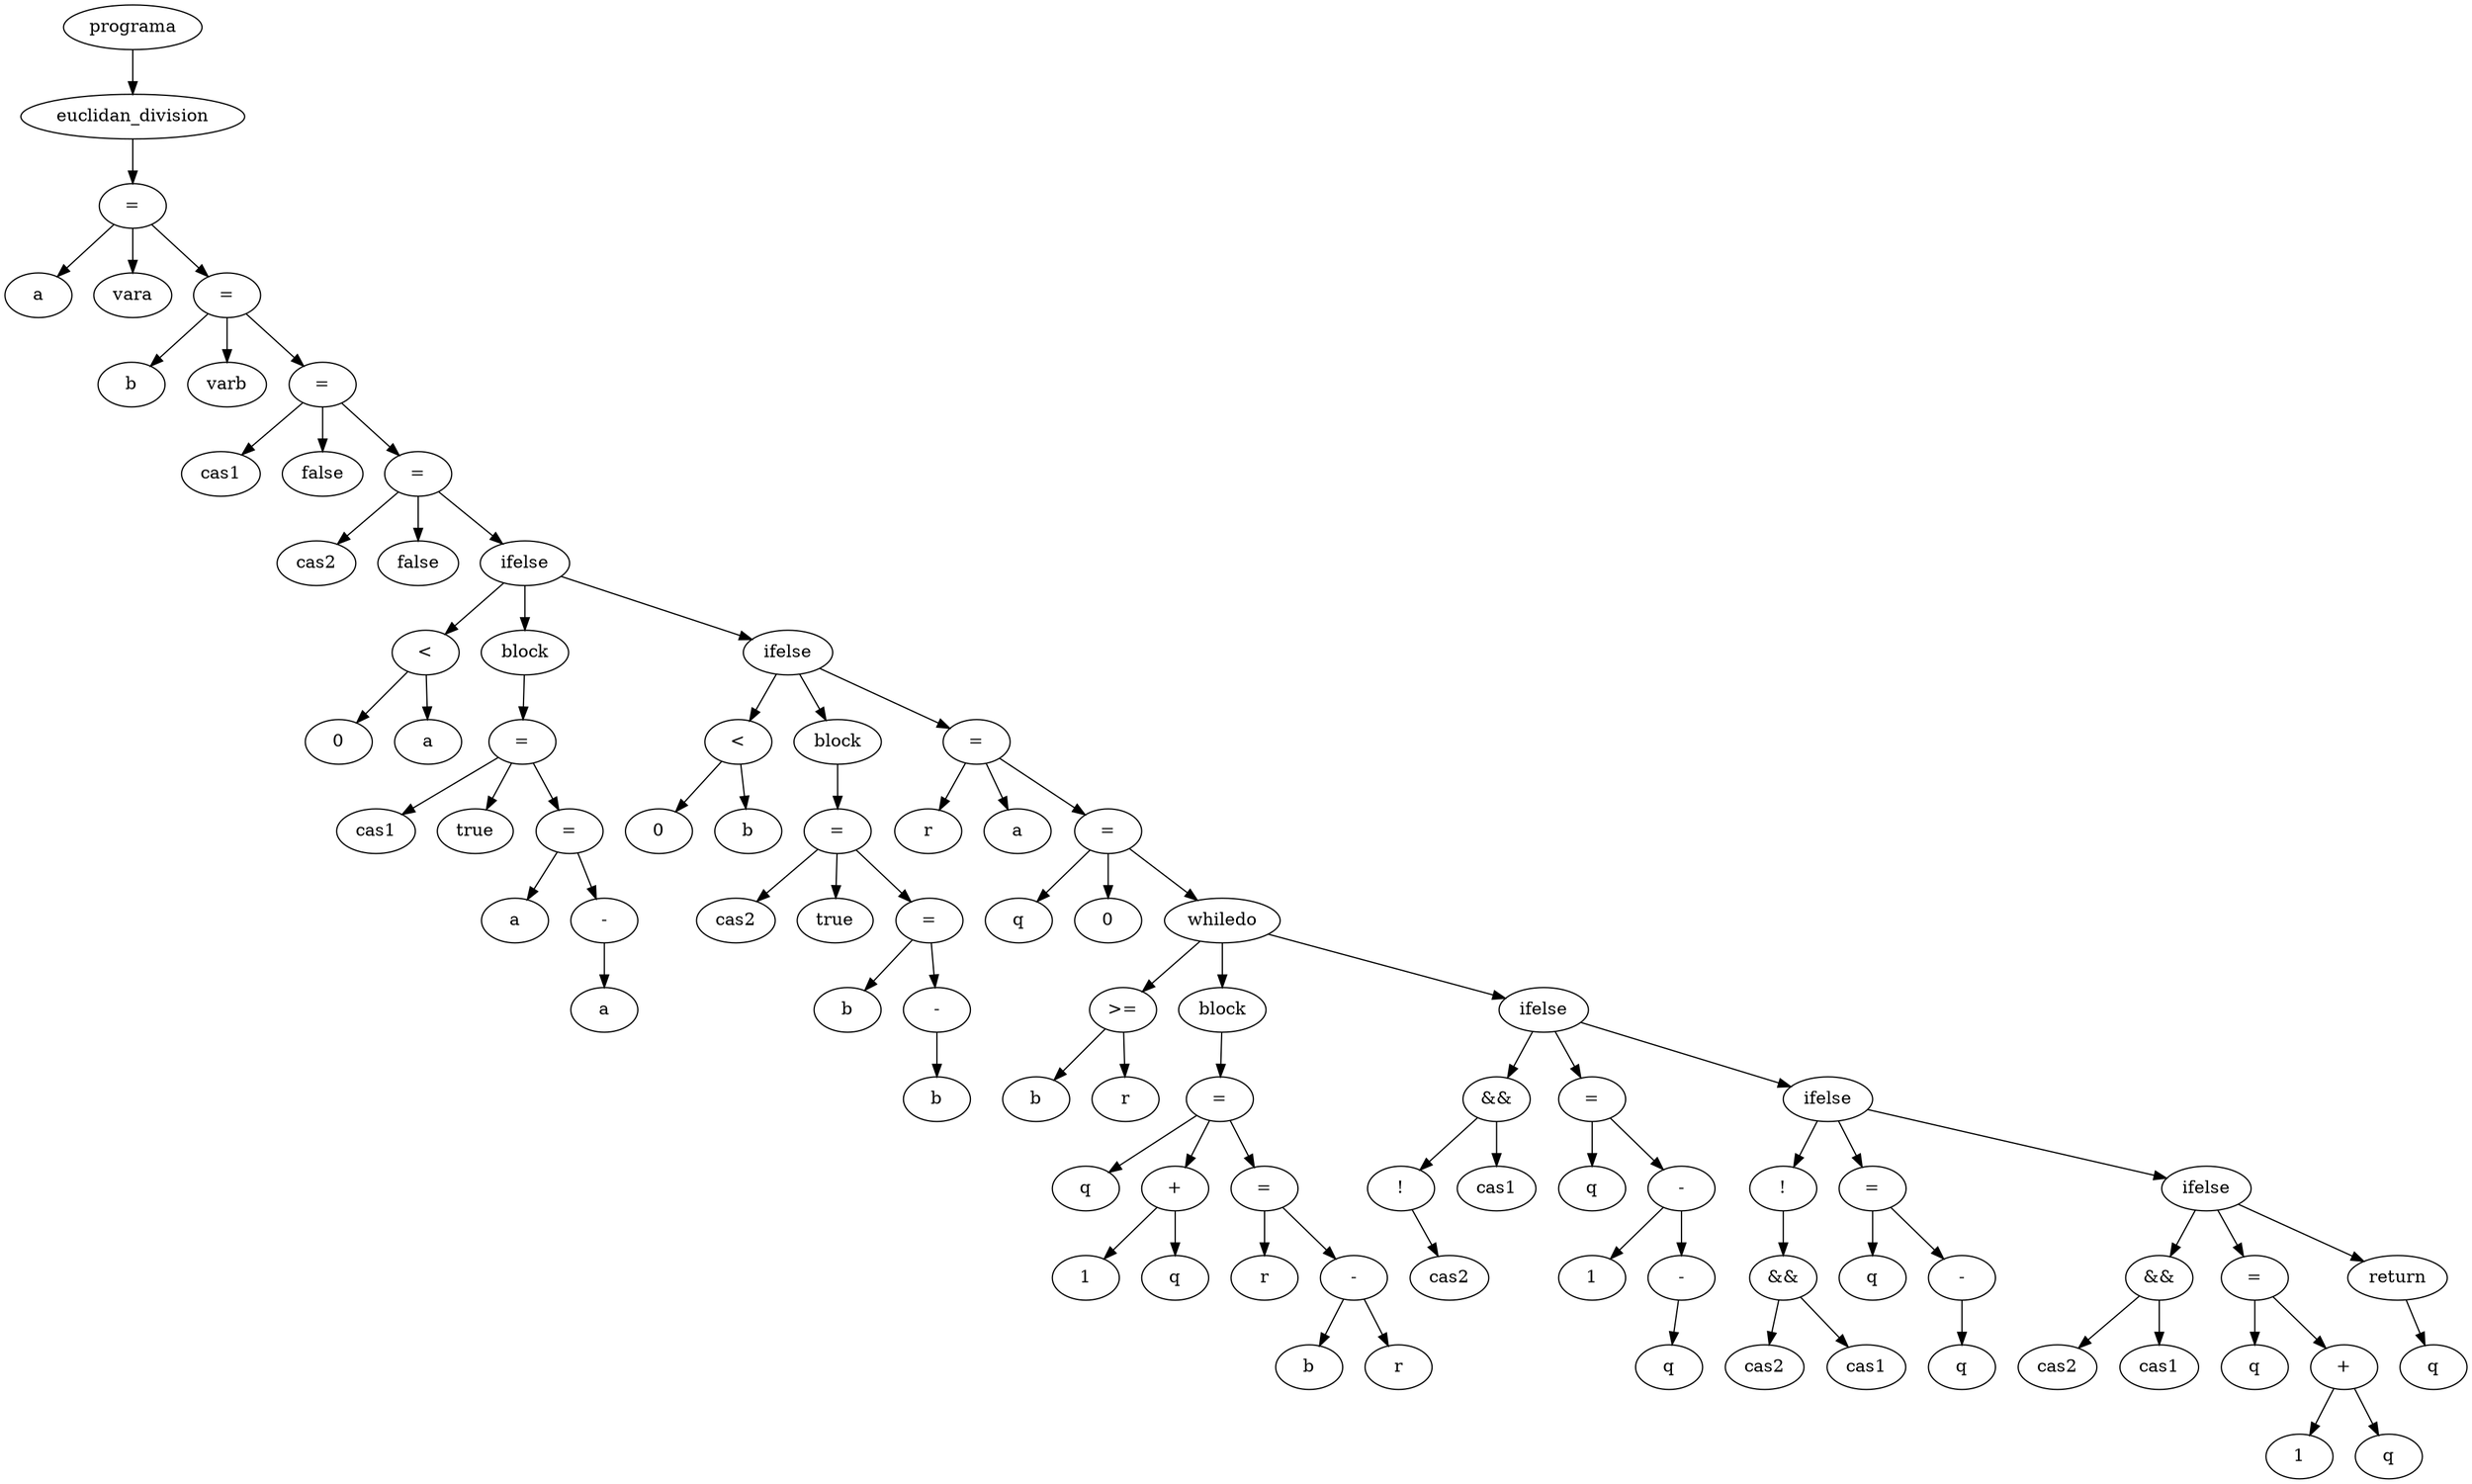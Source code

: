 digraph G {
node_0x1292b60 [label="programa"]
node_0x1292b10 [label="euclidan_division"]
node_0x1292b60 -> node_0x1292b10
node_0x1290750 [label="="]
node_0x1292b10 -> node_0x1290750
node_0x12906b0 [label="a"]
node_0x1290750 -> node_0x12906b0
node_0x1290700 [label="vara"]
node_0x1290750 -> node_0x1290700
node_0x1290860 [label="="]
node_0x1290750 -> node_0x1290860
node_0x12907c0 [label="b"]
node_0x1290860 -> node_0x12907c0
node_0x1290810 [label="varb"]
node_0x1290860 -> node_0x1290810
node_0x12909c0 [label="="]
node_0x1290860 -> node_0x12909c0
node_0x12908d0 [label="cas1"]
node_0x12909c0 -> node_0x12908d0
node_0x1290970 [label="false"]
node_0x12909c0 -> node_0x1290970
node_0x1290b20 [label="="]
node_0x12909c0 -> node_0x1290b20
node_0x1290a30 [label="cas2"]
node_0x1290b20 -> node_0x1290a30
node_0x1290ad0 [label="false"]
node_0x1290b20 -> node_0x1290ad0
node_0x1291020 [label="ifelse"]
node_0x1290b20 -> node_0x1291020
node_0x1290be0 [label="<"]
node_0x1291020 -> node_0x1290be0
node_0x1290c80 [label="0"]
node_0x1290be0 -> node_0x1290c80
node_0x1290b90 [label="a"]
node_0x1290be0 -> node_0x1290b90
node_0x1290fd0 [label="block"]
node_0x1291020 -> node_0x1290fd0
node_0x1290de0 [label="="]
node_0x1290fd0 -> node_0x1290de0
node_0x1290cf0 [label="cas1"]
node_0x1290de0 -> node_0x1290cf0
node_0x1290d90 [label="true"]
node_0x1290de0 -> node_0x1290d90
node_0x1290f40 [label="="]
node_0x1290de0 -> node_0x1290f40
node_0x1290e50 [label="a"]
node_0x1290f40 -> node_0x1290e50
node_0x1290ea0 [label="-"]
node_0x1290f40 -> node_0x1290ea0
node_0x1290ef0 [label="a"]
node_0x1290ea0 -> node_0x1290ef0
node_0x1291520 [label="ifelse"]
node_0x1291020 -> node_0x1291520
node_0x12910e0 [label="<"]
node_0x1291520 -> node_0x12910e0
node_0x1291180 [label="0"]
node_0x12910e0 -> node_0x1291180
node_0x1291090 [label="b"]
node_0x12910e0 -> node_0x1291090
node_0x12914d0 [label="block"]
node_0x1291520 -> node_0x12914d0
node_0x12912e0 [label="="]
node_0x12914d0 -> node_0x12912e0
node_0x12911f0 [label="cas2"]
node_0x12912e0 -> node_0x12911f0
node_0x1291290 [label="true"]
node_0x12912e0 -> node_0x1291290
node_0x1291440 [label="="]
node_0x12912e0 -> node_0x1291440
node_0x1291350 [label="b"]
node_0x1291440 -> node_0x1291350
node_0x12913a0 [label="-"]
node_0x1291440 -> node_0x12913a0
node_0x12913f0 [label="b"]
node_0x12913a0 -> node_0x12913f0
node_0x1291630 [label="="]
node_0x1291520 -> node_0x1291630
node_0x1291590 [label="r"]
node_0x1291630 -> node_0x1291590
node_0x12915e0 [label="a"]
node_0x1291630 -> node_0x12915e0
node_0x1291790 [label="="]
node_0x1291630 -> node_0x1291790
node_0x12916a0 [label="q"]
node_0x1291790 -> node_0x12916a0
node_0x1291740 [label="0"]
node_0x1291790 -> node_0x1291740
node_0x1291d70 [label="whiledo"]
node_0x1291790 -> node_0x1291d70
node_0x1291850 [label=">="]
node_0x1291d70 -> node_0x1291850
node_0x12918a0 [label="b"]
node_0x1291850 -> node_0x12918a0
node_0x1291800 [label="r"]
node_0x1291850 -> node_0x1291800
node_0x1291d20 [label="block"]
node_0x1291d70 -> node_0x1291d20
node_0x1291ac0 [label="="]
node_0x1291d20 -> node_0x1291ac0
node_0x1291910 [label="q"]
node_0x1291ac0 -> node_0x1291910
node_0x12919b0 [label="+"]
node_0x1291ac0 -> node_0x12919b0
node_0x1291a50 [label="1"]
node_0x12919b0 -> node_0x1291a50
node_0x1291960 [label="q"]
node_0x12919b0 -> node_0x1291960
node_0x1291c90 [label="="]
node_0x1291ac0 -> node_0x1291c90
node_0x1291b30 [label="r"]
node_0x1291c90 -> node_0x1291b30
node_0x1291bd0 [label="-"]
node_0x1291c90 -> node_0x1291bd0
node_0x1291c20 [label="b"]
node_0x1291bd0 -> node_0x1291c20
node_0x1291b80 [label="r"]
node_0x1291bd0 -> node_0x1291b80
node_0x12921b0 [label="ifelse"]
node_0x1291d70 -> node_0x12921b0
node_0x1291e30 [label="&&"]
node_0x12921b0 -> node_0x1291e30
node_0x1291ed0 [label="!"]
node_0x1291e30 -> node_0x1291ed0
node_0x1291e80 [label="cas2"]
node_0x1291ed0 -> node_0x1291e80
node_0x1291de0 [label="cas1"]
node_0x1291e30 -> node_0x1291de0
node_0x1292140 [label="="]
node_0x12921b0 -> node_0x1292140
node_0x1291f40 [label="q"]
node_0x1292140 -> node_0x1291f40
node_0x1292030 [label="-"]
node_0x1292140 -> node_0x1292030
node_0x12920d0 [label="1"]
node_0x1292030 -> node_0x12920d0
node_0x1291f90 [label="-"]
node_0x1292030 -> node_0x1291f90
node_0x1291fe0 [label="q"]
node_0x1291f90 -> node_0x1291fe0
node_0x12924e0 [label="ifelse"]
node_0x12921b0 -> node_0x12924e0
node_0x1292330 [label="!"]
node_0x12924e0 -> node_0x1292330
node_0x1292270 [label="&&"]
node_0x1292330 -> node_0x1292270
node_0x12922c0 [label="cas2"]
node_0x1292270 -> node_0x12922c0
node_0x1292220 [label="cas1"]
node_0x1292270 -> node_0x1292220
node_0x1292470 [label="="]
node_0x12924e0 -> node_0x1292470
node_0x1292380 [label="q"]
node_0x1292470 -> node_0x1292380
node_0x12923d0 [label="-"]
node_0x1292470 -> node_0x12923d0
node_0x1292420 [label="q"]
node_0x12923d0 -> node_0x1292420
node_0x1292880 [label="ifelse"]
node_0x12924e0 -> node_0x1292880
node_0x12925a0 [label="&&"]
node_0x1292880 -> node_0x12925a0
node_0x12925f0 [label="cas2"]
node_0x12925a0 -> node_0x12925f0
node_0x1292550 [label="cas1"]
node_0x12925a0 -> node_0x1292550
node_0x1292810 [label="="]
node_0x1292880 -> node_0x1292810
node_0x1292660 [label="q"]
node_0x1292810 -> node_0x1292660
node_0x1292700 [label="+"]
node_0x1292810 -> node_0x1292700
node_0x12927a0 [label="1"]
node_0x1292700 -> node_0x12927a0
node_0x12926b0 [label="q"]
node_0x1292700 -> node_0x12926b0
node_0x1292940 [label="return"]
node_0x1292880 -> node_0x1292940
node_0x12928f0 [label="q"]
node_0x1292940 -> node_0x12928f0
}
